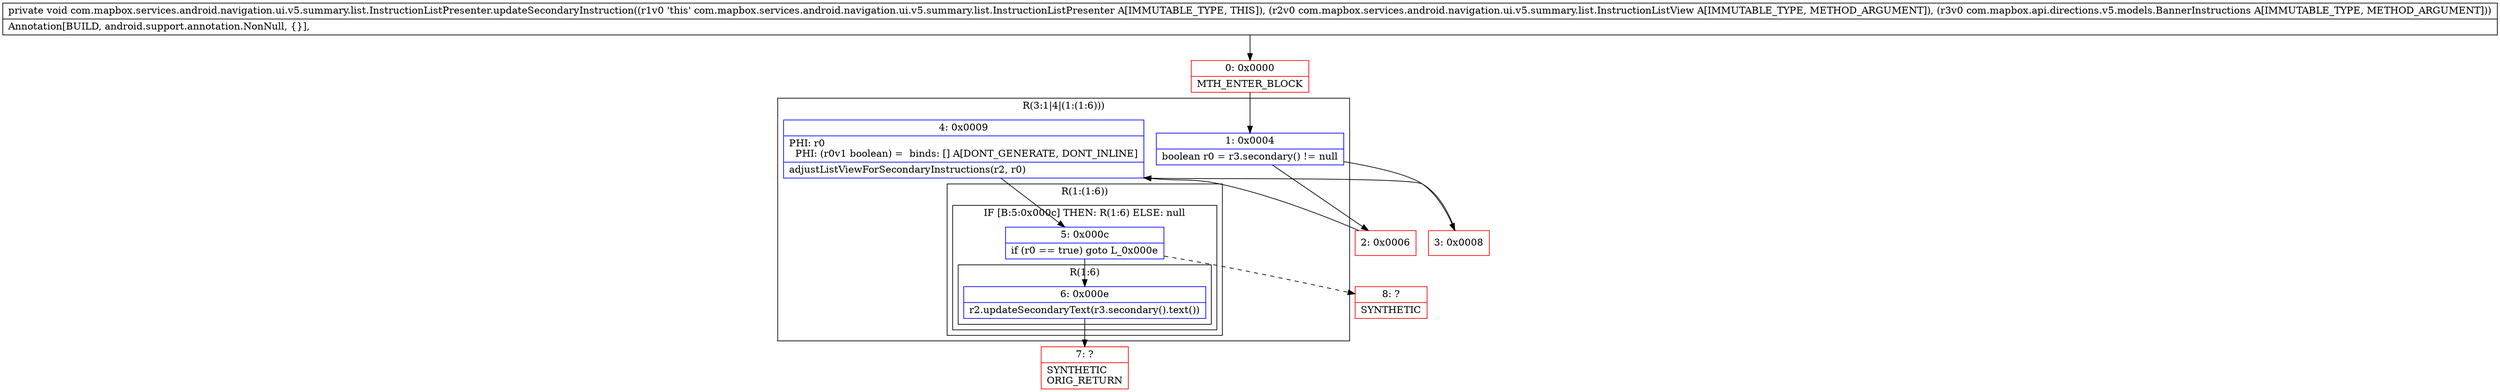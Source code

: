 digraph "CFG forcom.mapbox.services.android.navigation.ui.v5.summary.list.InstructionListPresenter.updateSecondaryInstruction(Lcom\/mapbox\/services\/android\/navigation\/ui\/v5\/summary\/list\/InstructionListView;Lcom\/mapbox\/api\/directions\/v5\/models\/BannerInstructions;)V" {
subgraph cluster_Region_1039937979 {
label = "R(3:1|4|(1:(1:6)))";
node [shape=record,color=blue];
Node_1 [shape=record,label="{1\:\ 0x0004|boolean r0 = r3.secondary() != null\l}"];
Node_4 [shape=record,label="{4\:\ 0x0009|PHI: r0 \l  PHI: (r0v1 boolean) =  binds: [] A[DONT_GENERATE, DONT_INLINE]\l|adjustListViewForSecondaryInstructions(r2, r0)\l}"];
subgraph cluster_Region_1087567802 {
label = "R(1:(1:6))";
node [shape=record,color=blue];
subgraph cluster_IfRegion_11533567 {
label = "IF [B:5:0x000c] THEN: R(1:6) ELSE: null";
node [shape=record,color=blue];
Node_5 [shape=record,label="{5\:\ 0x000c|if (r0 == true) goto L_0x000e\l}"];
subgraph cluster_Region_216987742 {
label = "R(1:6)";
node [shape=record,color=blue];
Node_6 [shape=record,label="{6\:\ 0x000e|r2.updateSecondaryText(r3.secondary().text())\l}"];
}
}
}
}
Node_0 [shape=record,color=red,label="{0\:\ 0x0000|MTH_ENTER_BLOCK\l}"];
Node_2 [shape=record,color=red,label="{2\:\ 0x0006}"];
Node_3 [shape=record,color=red,label="{3\:\ 0x0008}"];
Node_7 [shape=record,color=red,label="{7\:\ ?|SYNTHETIC\lORIG_RETURN\l}"];
Node_8 [shape=record,color=red,label="{8\:\ ?|SYNTHETIC\l}"];
MethodNode[shape=record,label="{private void com.mapbox.services.android.navigation.ui.v5.summary.list.InstructionListPresenter.updateSecondaryInstruction((r1v0 'this' com.mapbox.services.android.navigation.ui.v5.summary.list.InstructionListPresenter A[IMMUTABLE_TYPE, THIS]), (r2v0 com.mapbox.services.android.navigation.ui.v5.summary.list.InstructionListView A[IMMUTABLE_TYPE, METHOD_ARGUMENT]), (r3v0 com.mapbox.api.directions.v5.models.BannerInstructions A[IMMUTABLE_TYPE, METHOD_ARGUMENT]))  | Annotation[BUILD, android.support.annotation.NonNull, \{\}], \l}"];
MethodNode -> Node_0;
Node_1 -> Node_2;
Node_1 -> Node_3;
Node_4 -> Node_5;
Node_5 -> Node_6;
Node_5 -> Node_8[style=dashed];
Node_6 -> Node_7;
Node_0 -> Node_1;
Node_2 -> Node_4;
Node_3 -> Node_4;
}

